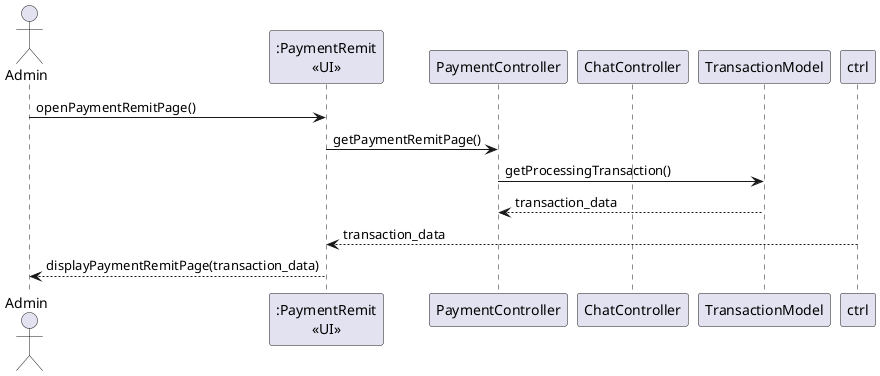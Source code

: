 @startuml
actor "Admin" as act
participant ":PaymentRemit\n<<UI>>" as view
participant PaymentController as pctrl
participant ChatController as cctrl
participant TransactionModel as tm

act -> view : openPaymentRemitPage()
view -> pctrl : getPaymentRemitPage()
pctrl -> tm : getProcessingTransaction()
pctrl <-- tm : transaction_data
view <-- ctrl : transaction_data
act <-- view : displayPaymentRemitPage(transaction_data)  